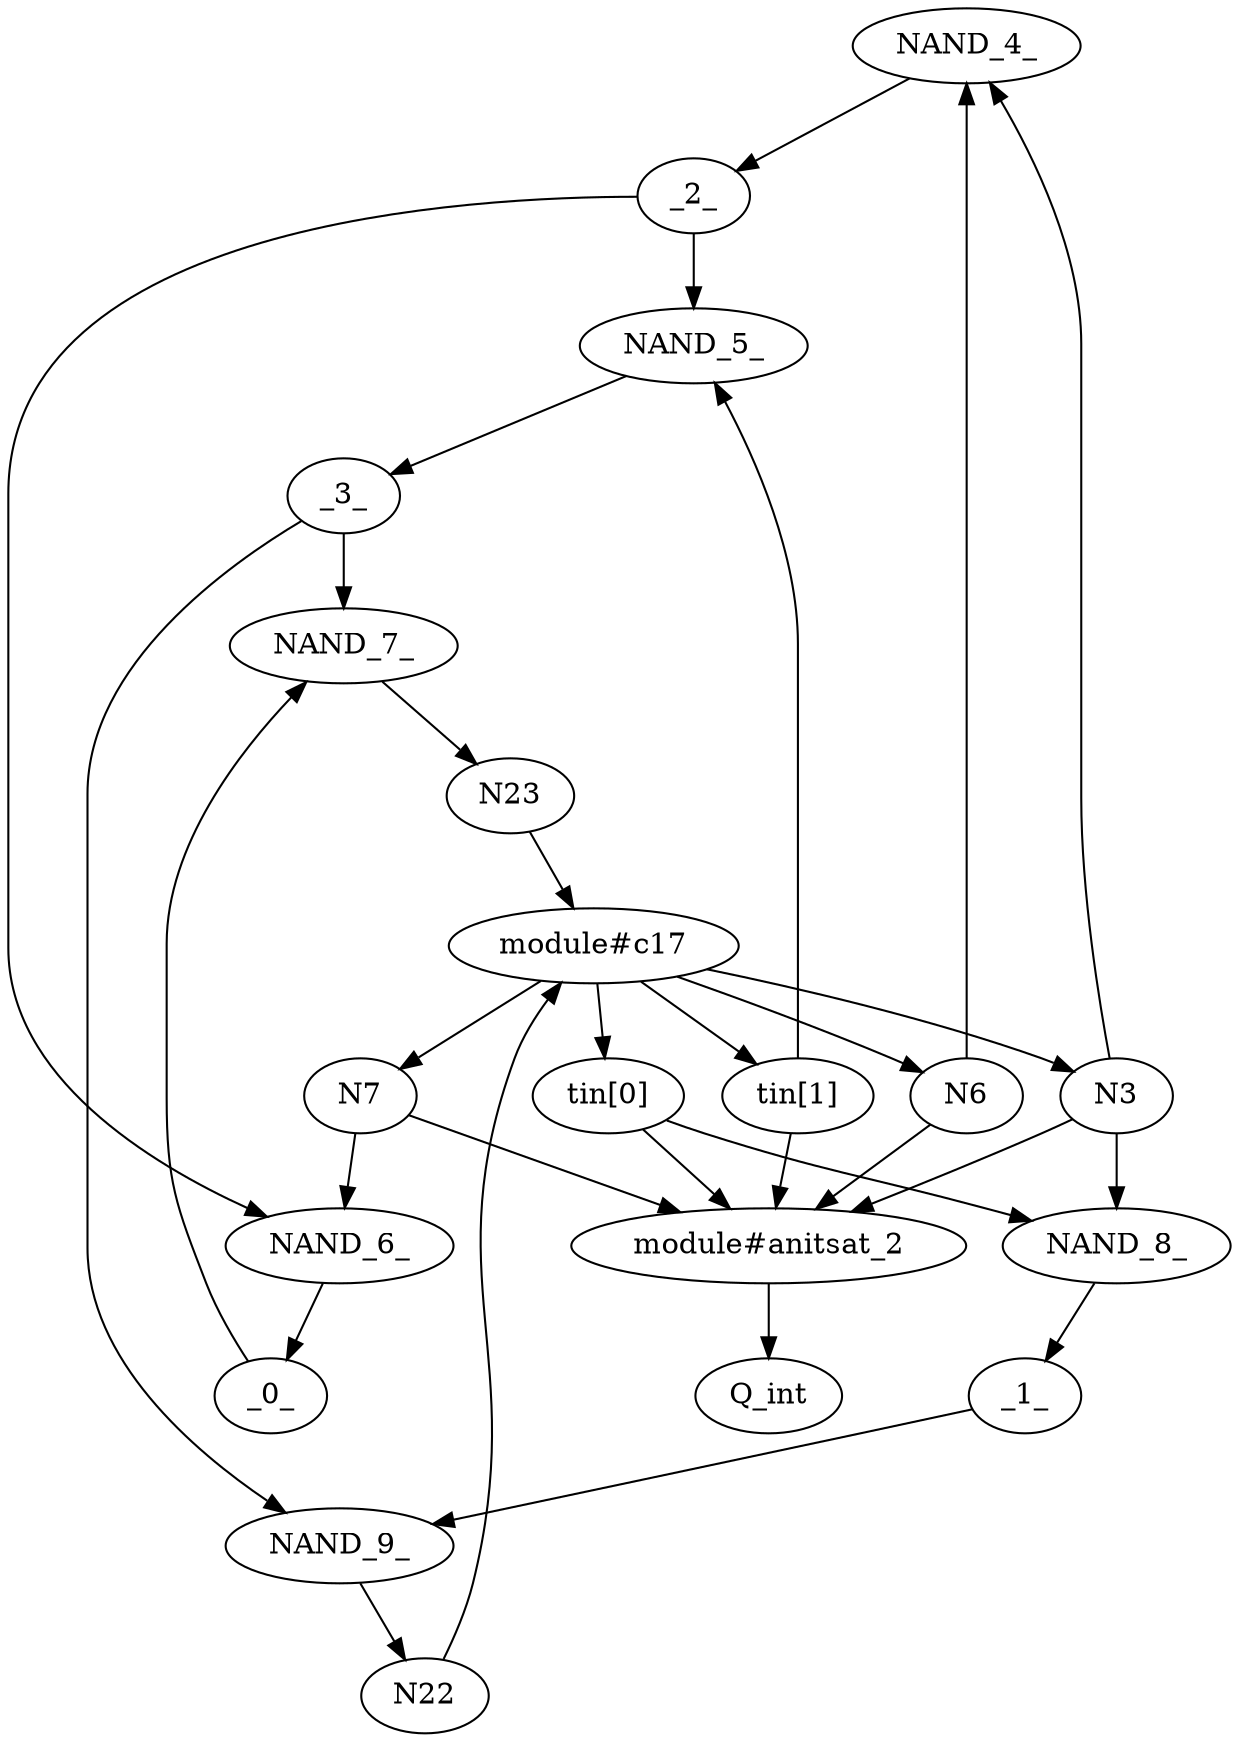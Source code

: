 strict digraph "" {
	NAND_4_	[logic=NAND,
		type=gate];
	_2_	[port=_2_,
		type=wire];
	NAND_4_ -> _2_;
	NAND_5_	[logic=NAND,
		type=gate];
	_2_ -> NAND_5_;
	NAND_6_	[logic=NAND,
		type=gate];
	_2_ -> NAND_6_;
	N6	[port=N6,
		type=input];
	N6 -> NAND_4_;
	"module#anitsat_2"	[init_name=anitsat_2,
		module_name=antisat,
		type=module];
	N6 -> "module#anitsat_2";
	N3	[port=N3,
		type=input];
	N3 -> NAND_4_;
	NAND_8_	[logic=NAND,
		type=gate];
	N3 -> NAND_8_;
	N3 -> "module#anitsat_2";
	_3_	[port=_3_,
		type=wire];
	NAND_5_ -> _3_;
	NAND_7_	[logic=NAND,
		type=gate];
	_3_ -> NAND_7_;
	NAND_9_	[logic=NAND,
		type=gate];
	_3_ -> NAND_9_;
	"tin[1]"	[port=tin,
		type=input];
	"tin[1]" -> NAND_5_;
	"tin[1]" -> "module#anitsat_2";
	_0_	[port=_0_,
		type=wire];
	NAND_6_ -> _0_;
	_0_ -> NAND_7_;
	N7	[port=N7,
		type=input];
	N7 -> NAND_6_;
	N7 -> "module#anitsat_2";
	N23	[type=output];
	NAND_7_ -> N23;
	"module#c17"	[type=module];
	N23 -> "module#c17";
	_1_	[port=_1_,
		type=wire];
	NAND_8_ -> _1_;
	_1_ -> NAND_9_;
	"tin[0]"	[port=tin,
		type=input];
	"tin[0]" -> NAND_8_;
	"tin[0]" -> "module#anitsat_2";
	N22	[type=output];
	NAND_9_ -> N22;
	N22 -> "module#c17";
	"module#c17" -> N6;
	"module#c17" -> N3;
	"module#c17" -> "tin[1]";
	"module#c17" -> N7;
	"module#c17" -> "tin[0]";
	Q_int	[port=Q_int,
		type=wire];
	"module#anitsat_2" -> Q_int;
}
